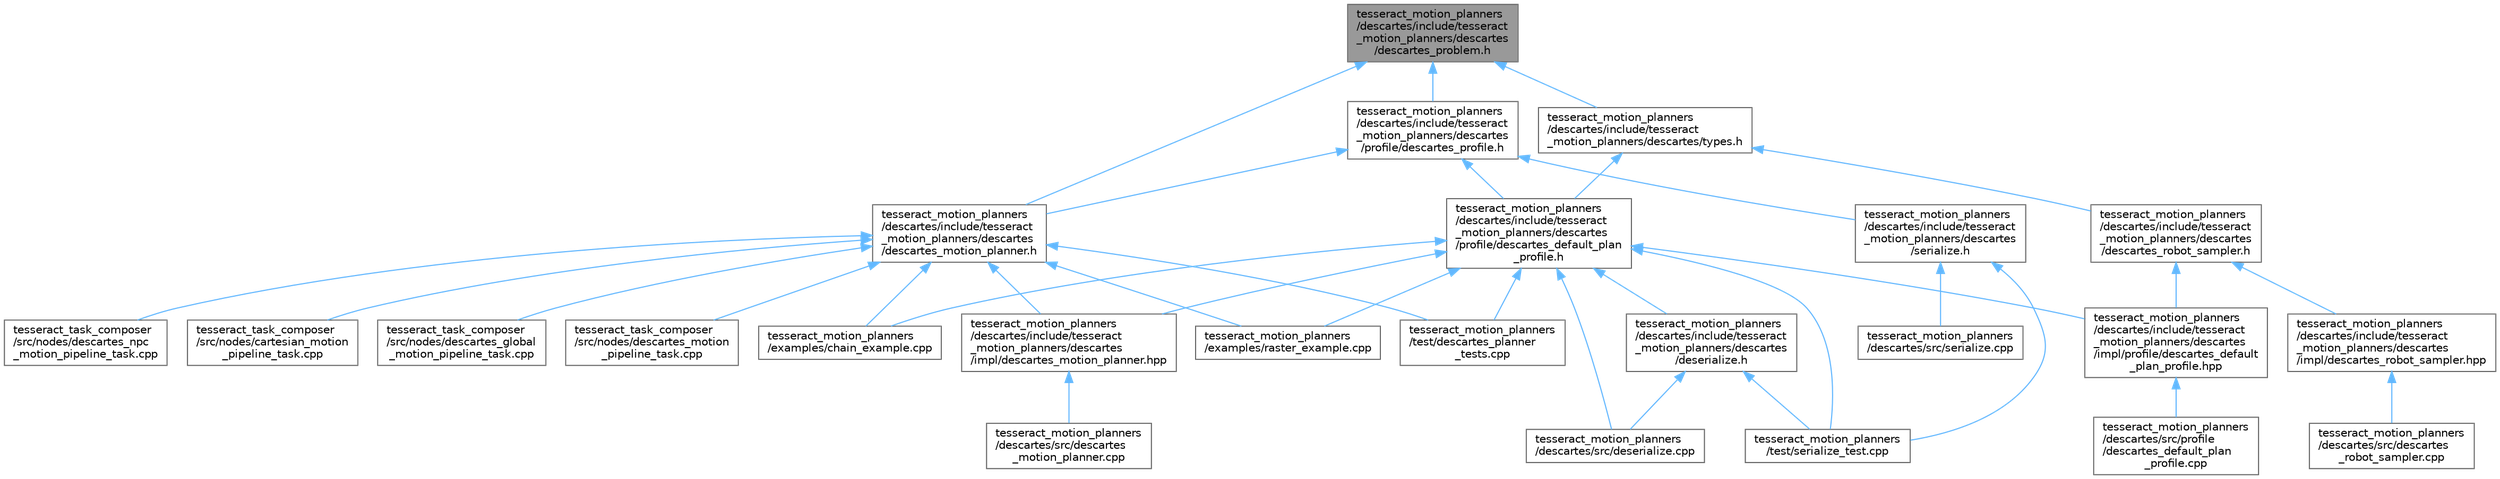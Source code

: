 digraph "tesseract_motion_planners/descartes/include/tesseract_motion_planners/descartes/descartes_problem.h"
{
 // LATEX_PDF_SIZE
  bgcolor="transparent";
  edge [fontname=Helvetica,fontsize=10,labelfontname=Helvetica,labelfontsize=10];
  node [fontname=Helvetica,fontsize=10,shape=box,height=0.2,width=0.4];
  Node1 [label="tesseract_motion_planners\l/descartes/include/tesseract\l_motion_planners/descartes\l/descartes_problem.h",height=0.2,width=0.4,color="gray40", fillcolor="grey60", style="filled", fontcolor="black",tooltip=" "];
  Node1 -> Node2 [dir="back",color="steelblue1",style="solid"];
  Node2 [label="tesseract_motion_planners\l/descartes/include/tesseract\l_motion_planners/descartes\l/descartes_motion_planner.h",height=0.2,width=0.4,color="grey40", fillcolor="white", style="filled",URL="$d4/dd8/descartes__motion__planner_8h.html",tooltip=" "];
  Node2 -> Node3 [dir="back",color="steelblue1",style="solid"];
  Node3 [label="tesseract_motion_planners\l/descartes/include/tesseract\l_motion_planners/descartes\l/impl/descartes_motion_planner.hpp",height=0.2,width=0.4,color="grey40", fillcolor="white", style="filled",URL="$dd/dad/descartes__motion__planner_8hpp.html",tooltip="Tesseract ROS Descartes planner."];
  Node3 -> Node4 [dir="back",color="steelblue1",style="solid"];
  Node4 [label="tesseract_motion_planners\l/descartes/src/descartes\l_motion_planner.cpp",height=0.2,width=0.4,color="grey40", fillcolor="white", style="filled",URL="$d5/dd0/descartes__motion__planner_8cpp.html",tooltip="Tesseract ROS Descartes planner."];
  Node2 -> Node5 [dir="back",color="steelblue1",style="solid"];
  Node5 [label="tesseract_motion_planners\l/examples/chain_example.cpp",height=0.2,width=0.4,color="grey40", fillcolor="white", style="filled",URL="$d2/de8/chain__example_8cpp.html",tooltip="Chained motion planning example."];
  Node2 -> Node6 [dir="back",color="steelblue1",style="solid"];
  Node6 [label="tesseract_motion_planners\l/examples/raster_example.cpp",height=0.2,width=0.4,color="grey40", fillcolor="white", style="filled",URL="$d4/dfe/raster__example_8cpp.html",tooltip="Raster motion planning example."];
  Node2 -> Node7 [dir="back",color="steelblue1",style="solid"];
  Node7 [label="tesseract_motion_planners\l/test/descartes_planner\l_tests.cpp",height=0.2,width=0.4,color="grey40", fillcolor="white", style="filled",URL="$d6/dcb/descartes__planner__tests_8cpp.html",tooltip="This contains unit test for the tesseract descartes planner."];
  Node2 -> Node8 [dir="back",color="steelblue1",style="solid"];
  Node8 [label="tesseract_task_composer\l/src/nodes/cartesian_motion\l_pipeline_task.cpp",height=0.2,width=0.4,color="grey40", fillcolor="white", style="filled",URL="$d7/d06/cartesian__motion__pipeline__task_8cpp.html",tooltip=" "];
  Node2 -> Node9 [dir="back",color="steelblue1",style="solid"];
  Node9 [label="tesseract_task_composer\l/src/nodes/descartes_global\l_motion_pipeline_task.cpp",height=0.2,width=0.4,color="grey40", fillcolor="white", style="filled",URL="$db/d24/descartes__global__motion__pipeline__task_8cpp.html",tooltip=" "];
  Node2 -> Node10 [dir="back",color="steelblue1",style="solid"];
  Node10 [label="tesseract_task_composer\l/src/nodes/descartes_motion\l_pipeline_task.cpp",height=0.2,width=0.4,color="grey40", fillcolor="white", style="filled",URL="$d4/daf/descartes__motion__pipeline__task_8cpp.html",tooltip=" "];
  Node2 -> Node11 [dir="back",color="steelblue1",style="solid"];
  Node11 [label="tesseract_task_composer\l/src/nodes/descartes_npc\l_motion_pipeline_task.cpp",height=0.2,width=0.4,color="grey40", fillcolor="white", style="filled",URL="$da/d51/descartes__npc__motion__pipeline__task_8cpp.html",tooltip=" "];
  Node1 -> Node12 [dir="back",color="steelblue1",style="solid"];
  Node12 [label="tesseract_motion_planners\l/descartes/include/tesseract\l_motion_planners/descartes\l/profile/descartes_profile.h",height=0.2,width=0.4,color="grey40", fillcolor="white", style="filled",URL="$dd/db6/descartes__profile_8h.html",tooltip=" "];
  Node12 -> Node2 [dir="back",color="steelblue1",style="solid"];
  Node12 -> Node13 [dir="back",color="steelblue1",style="solid"];
  Node13 [label="tesseract_motion_planners\l/descartes/include/tesseract\l_motion_planners/descartes\l/profile/descartes_default_plan\l_profile.h",height=0.2,width=0.4,color="grey40", fillcolor="white", style="filled",URL="$d5/d91/descartes__default__plan__profile_8h.html",tooltip=" "];
  Node13 -> Node14 [dir="back",color="steelblue1",style="solid"];
  Node14 [label="tesseract_motion_planners\l/descartes/include/tesseract\l_motion_planners/descartes\l/deserialize.h",height=0.2,width=0.4,color="grey40", fillcolor="white", style="filled",URL="$dd/d1e/descartes_2include_2tesseract__motion__planners_2descartes_2deserialize_8h.html",tooltip="Provide methods for deserialize descartes plans to xml."];
  Node14 -> Node15 [dir="back",color="steelblue1",style="solid"];
  Node15 [label="tesseract_motion_planners\l/descartes/src/deserialize.cpp",height=0.2,width=0.4,color="grey40", fillcolor="white", style="filled",URL="$d5/d68/descartes_2src_2deserialize_8cpp.html",tooltip="Provide methods for deserialize instructions to xml and deserialization."];
  Node14 -> Node16 [dir="back",color="steelblue1",style="solid"];
  Node16 [label="tesseract_motion_planners\l/test/serialize_test.cpp",height=0.2,width=0.4,color="grey40", fillcolor="white", style="filled",URL="$d3/d15/tesseract__motion__planners_2test_2serialize__test_8cpp.html",tooltip=" "];
  Node13 -> Node3 [dir="back",color="steelblue1",style="solid"];
  Node13 -> Node17 [dir="back",color="steelblue1",style="solid"];
  Node17 [label="tesseract_motion_planners\l/descartes/include/tesseract\l_motion_planners/descartes\l/impl/profile/descartes_default\l_plan_profile.hpp",height=0.2,width=0.4,color="grey40", fillcolor="white", style="filled",URL="$df/d3e/descartes__default__plan__profile_8hpp.html",tooltip=" "];
  Node17 -> Node18 [dir="back",color="steelblue1",style="solid"];
  Node18 [label="tesseract_motion_planners\l/descartes/src/profile\l/descartes_default_plan\l_profile.cpp",height=0.2,width=0.4,color="grey40", fillcolor="white", style="filled",URL="$da/dcd/descartes__default__plan__profile_8cpp.html",tooltip=" "];
  Node13 -> Node15 [dir="back",color="steelblue1",style="solid"];
  Node13 -> Node5 [dir="back",color="steelblue1",style="solid"];
  Node13 -> Node6 [dir="back",color="steelblue1",style="solid"];
  Node13 -> Node7 [dir="back",color="steelblue1",style="solid"];
  Node13 -> Node16 [dir="back",color="steelblue1",style="solid"];
  Node12 -> Node19 [dir="back",color="steelblue1",style="solid"];
  Node19 [label="tesseract_motion_planners\l/descartes/include/tesseract\l_motion_planners/descartes\l/serialize.h",height=0.2,width=0.4,color="grey40", fillcolor="white", style="filled",URL="$d6/d1b/descartes_2include_2tesseract__motion__planners_2descartes_2serialize_8h.html",tooltip="Provide methods for serializing descartes plans to xml."];
  Node19 -> Node20 [dir="back",color="steelblue1",style="solid"];
  Node20 [label="tesseract_motion_planners\l/descartes/src/serialize.cpp",height=0.2,width=0.4,color="grey40", fillcolor="white", style="filled",URL="$df/d21/descartes_2src_2serialize_8cpp.html",tooltip=" "];
  Node19 -> Node16 [dir="back",color="steelblue1",style="solid"];
  Node1 -> Node21 [dir="back",color="steelblue1",style="solid"];
  Node21 [label="tesseract_motion_planners\l/descartes/include/tesseract\l_motion_planners/descartes/types.h",height=0.2,width=0.4,color="grey40", fillcolor="white", style="filled",URL="$d7/d5d/tesseract__motion__planners_2descartes_2include_2tesseract__motion__planners_2descartes_2types_8h.html",tooltip="Tesseract descartes types."];
  Node21 -> Node22 [dir="back",color="steelblue1",style="solid"];
  Node22 [label="tesseract_motion_planners\l/descartes/include/tesseract\l_motion_planners/descartes\l/descartes_robot_sampler.h",height=0.2,width=0.4,color="grey40", fillcolor="white", style="filled",URL="$d1/dad/descartes__robot__sampler_8h.html",tooltip="Tesseract Descartes Kinematics Sampler."];
  Node22 -> Node23 [dir="back",color="steelblue1",style="solid"];
  Node23 [label="tesseract_motion_planners\l/descartes/include/tesseract\l_motion_planners/descartes\l/impl/descartes_robot_sampler.hpp",height=0.2,width=0.4,color="grey40", fillcolor="white", style="filled",URL="$d0/d0a/descartes__robot__sampler_8hpp.html",tooltip="Tesseract Descartes Kinematics Sampler Implementation."];
  Node23 -> Node24 [dir="back",color="steelblue1",style="solid"];
  Node24 [label="tesseract_motion_planners\l/descartes/src/descartes\l_robot_sampler.cpp",height=0.2,width=0.4,color="grey40", fillcolor="white", style="filled",URL="$db/d0f/descartes__robot__sampler_8cpp.html",tooltip="Tesseract Descartes Robot Kinematics Sampler."];
  Node22 -> Node17 [dir="back",color="steelblue1",style="solid"];
  Node21 -> Node13 [dir="back",color="steelblue1",style="solid"];
}
